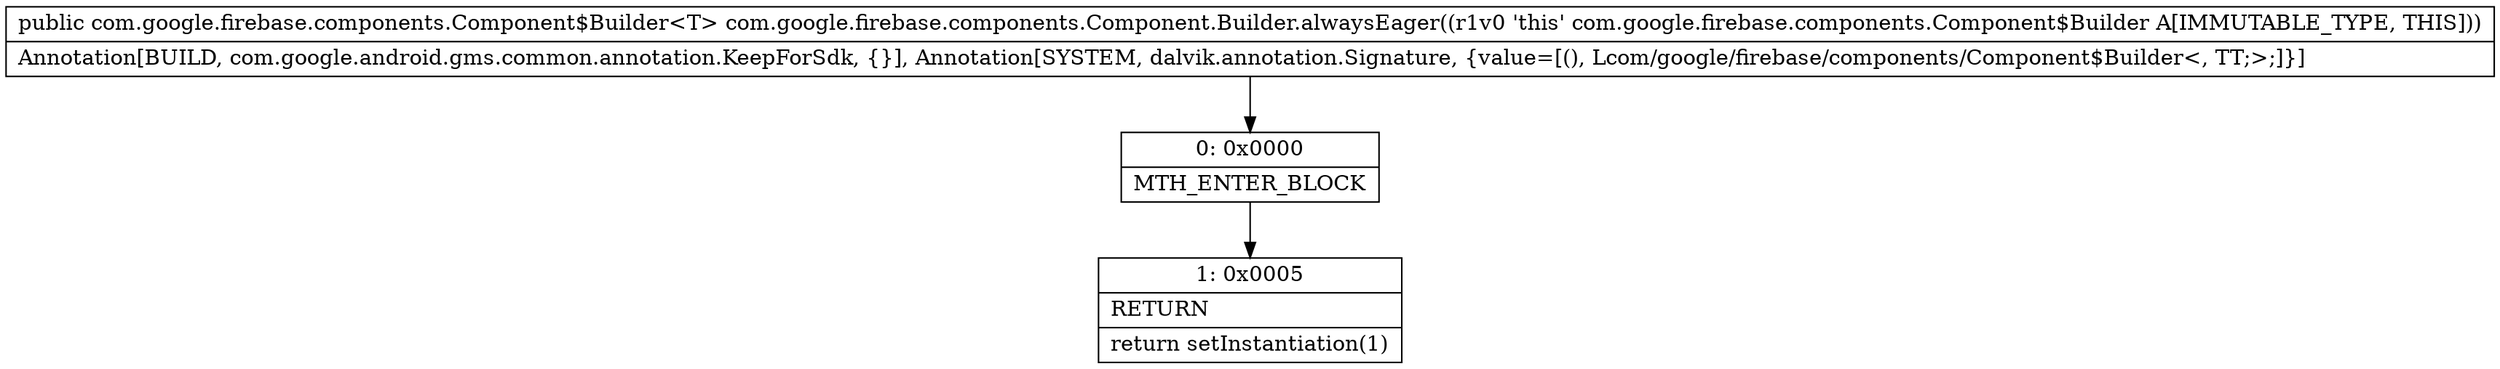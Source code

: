 digraph "CFG forcom.google.firebase.components.Component.Builder.alwaysEager()Lcom\/google\/firebase\/components\/Component$Builder;" {
Node_0 [shape=record,label="{0\:\ 0x0000|MTH_ENTER_BLOCK\l}"];
Node_1 [shape=record,label="{1\:\ 0x0005|RETURN\l|return setInstantiation(1)\l}"];
MethodNode[shape=record,label="{public com.google.firebase.components.Component$Builder\<T\> com.google.firebase.components.Component.Builder.alwaysEager((r1v0 'this' com.google.firebase.components.Component$Builder A[IMMUTABLE_TYPE, THIS]))  | Annotation[BUILD, com.google.android.gms.common.annotation.KeepForSdk, \{\}], Annotation[SYSTEM, dalvik.annotation.Signature, \{value=[(), Lcom\/google\/firebase\/components\/Component$Builder\<, TT;\>;]\}]\l}"];
MethodNode -> Node_0;
Node_0 -> Node_1;
}

